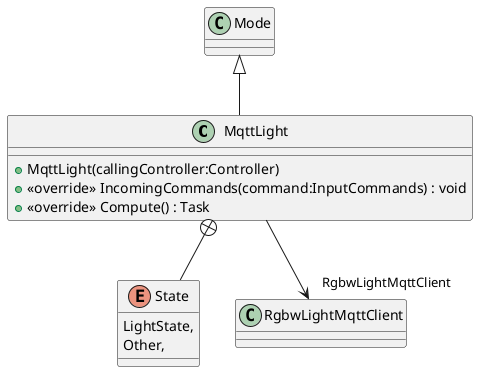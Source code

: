 @startuml
class MqttLight {
    + MqttLight(callingController:Controller)
    + <<override>> IncomingCommands(command:InputCommands) : void
    + <<override>> Compute() : Task
}
enum State {
    LightState,
    Other,
}
Mode <|-- MqttLight
MqttLight --> "RgbwLightMqttClient" RgbwLightMqttClient
MqttLight +-- State
@enduml
